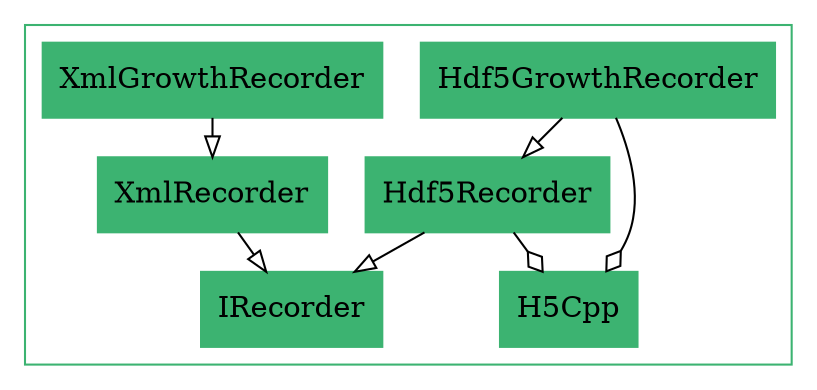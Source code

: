 digraph{

	subgraph clusterC {
		node [shape = record];

		color = mediumseagreen
		H5Cpp[label = H5Cpp, style = filled, color = mediumseagreen];
		Hdf5GrowthRecorder[label = Hdf5GrowthRecorder, style = filled, color = mediumseagreen];
		Hdf5Recorder[label = Hdf5Recorder, style = filled, color = mediumseagreen];
		IRecorder[label = IRecorder, style = filled, color = mediumseagreen];
		XmlGrowthRecorder[label = XmlGrowthRecorder, style = filled, color = mediumseagreen];
		XmlRecorder[label = XmlRecorder, style = filled, color = mediumseagreen];


		//------LAYOUT FOR SUBGRAPH------


		rankdir = BT; // Rank Direction Top to Bottom
		nodesep = 0.98; // Node Separation
		ranksep = 0.98; // Rank Separation


		//INHERITANCE//


		Hdf5GrowthRecorder -> Hdf5Recorder [arrowhead=empty];

		Hdf5Recorder -> IRecorder [arrowhead=empty];

		XmlGrowthRecorder -> XmlRecorder [arrowhead=empty];

		XmlRecorder -> IRecorder [arrowhead=empty];


		//COMPOSITION//


		Hdf5GrowthRecorder -> H5Cpp [arrowhead=ediamond];

		Hdf5Recorder -> H5Cpp [arrowhead=ediamond];
	}//end subgraph C
}//end digraph